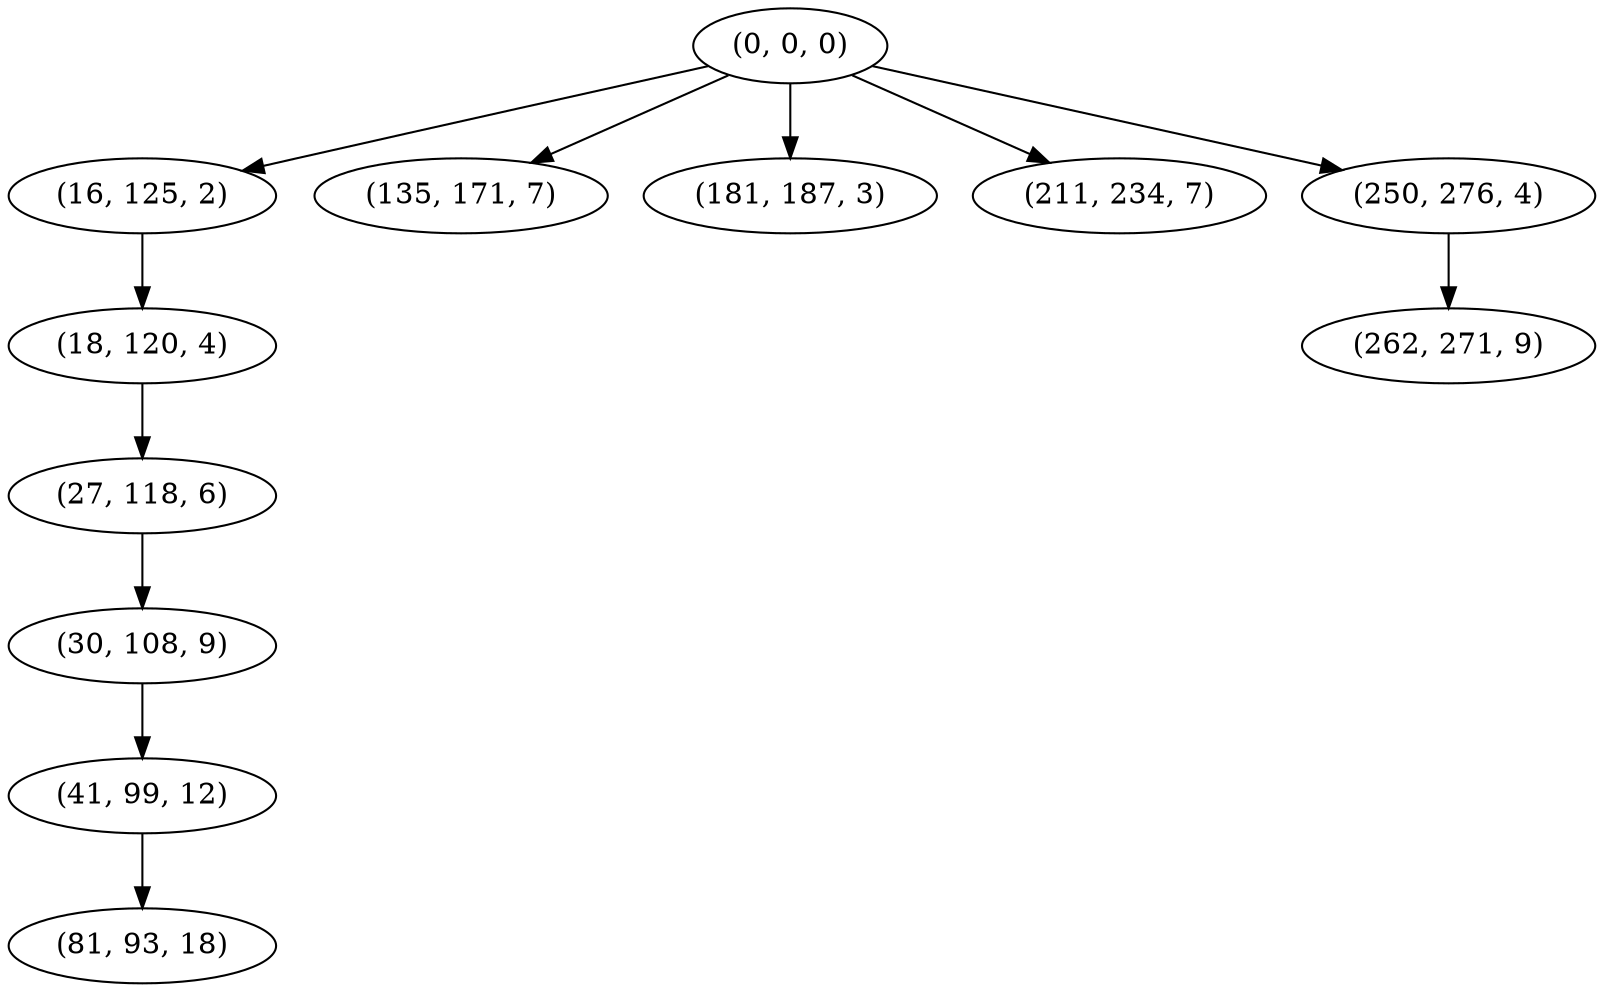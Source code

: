 digraph tree {
    "(0, 0, 0)";
    "(16, 125, 2)";
    "(18, 120, 4)";
    "(27, 118, 6)";
    "(30, 108, 9)";
    "(41, 99, 12)";
    "(81, 93, 18)";
    "(135, 171, 7)";
    "(181, 187, 3)";
    "(211, 234, 7)";
    "(250, 276, 4)";
    "(262, 271, 9)";
    "(0, 0, 0)" -> "(16, 125, 2)";
    "(0, 0, 0)" -> "(135, 171, 7)";
    "(0, 0, 0)" -> "(181, 187, 3)";
    "(0, 0, 0)" -> "(211, 234, 7)";
    "(0, 0, 0)" -> "(250, 276, 4)";
    "(16, 125, 2)" -> "(18, 120, 4)";
    "(18, 120, 4)" -> "(27, 118, 6)";
    "(27, 118, 6)" -> "(30, 108, 9)";
    "(30, 108, 9)" -> "(41, 99, 12)";
    "(41, 99, 12)" -> "(81, 93, 18)";
    "(250, 276, 4)" -> "(262, 271, 9)";
}
